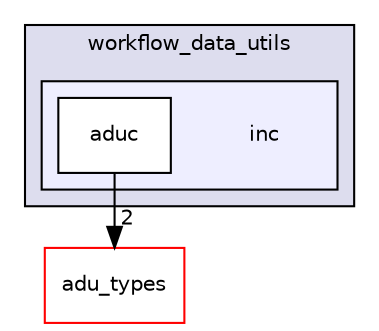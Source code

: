 digraph "src/utils/workflow_data_utils/inc" {
  compound=true
  node [ fontsize="10", fontname="Helvetica"];
  edge [ labelfontsize="10", labelfontname="Helvetica"];
  subgraph clusterdir_3aa7b5183f759a28e7e9ed80ee293810 {
    graph [ bgcolor="#ddddee", pencolor="black", label="workflow_data_utils" fontname="Helvetica", fontsize="10", URL="dir_3aa7b5183f759a28e7e9ed80ee293810.html"]
  subgraph clusterdir_b467f89eae9278f03fecbe2e4b051e05 {
    graph [ bgcolor="#eeeeff", pencolor="black", label="" URL="dir_b467f89eae9278f03fecbe2e4b051e05.html"];
    dir_b467f89eae9278f03fecbe2e4b051e05 [shape=plaintext label="inc"];
    dir_63487d2b742a7f821c29a10846156270 [shape=box label="aduc" color="black" fillcolor="white" style="filled" URL="dir_63487d2b742a7f821c29a10846156270.html"];
  }
  }
  dir_2fa9b52a3673ed0f8fcfc3f4f3ae93e3 [shape=box label="adu_types" fillcolor="white" style="filled" color="red" URL="dir_2fa9b52a3673ed0f8fcfc3f4f3ae93e3.html"];
  dir_63487d2b742a7f821c29a10846156270->dir_2fa9b52a3673ed0f8fcfc3f4f3ae93e3 [headlabel="2", labeldistance=1.5 headhref="dir_000238_000003.html"];
}
